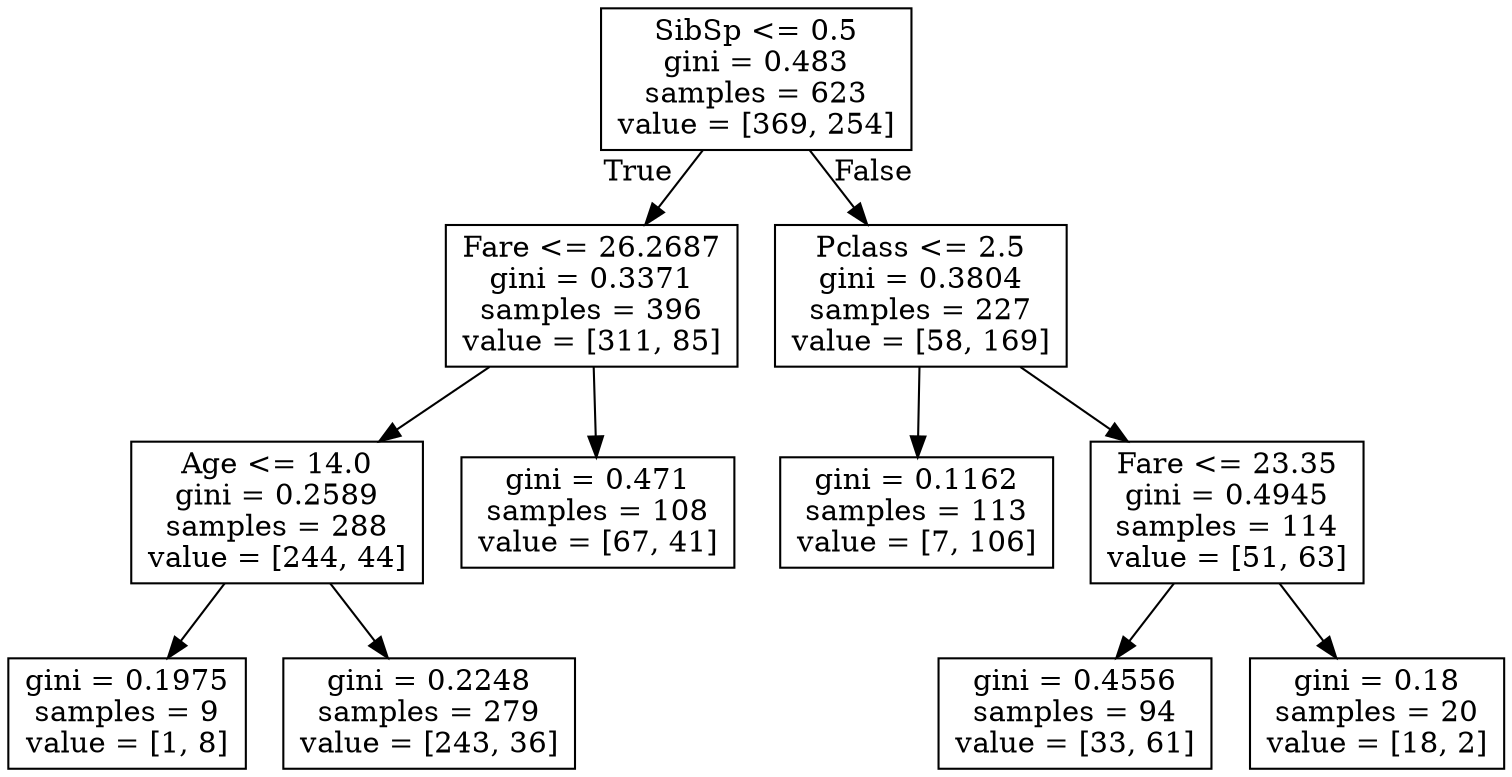 digraph Tree {
node [shape=box] ;
0 [label="SibSp <= 0.5\ngini = 0.483\nsamples = 623\nvalue = [369, 254]"] ;
1 [label="Fare <= 26.2687\ngini = 0.3371\nsamples = 396\nvalue = [311, 85]"] ;
0 -> 1 [labeldistance=2.5, labelangle=45, headlabel="True"] ;
7 [label="Age <= 14.0\ngini = 0.2589\nsamples = 288\nvalue = [244, 44]"] ;
1 -> 7 ;
9 [label="gini = 0.1975\nsamples = 9\nvalue = [1, 8]"] ;
7 -> 9 ;
10 [label="gini = 0.2248\nsamples = 279\nvalue = [243, 36]"] ;
7 -> 10 ;
8 [label="gini = 0.471\nsamples = 108\nvalue = [67, 41]"] ;
1 -> 8 ;
2 [label="Pclass <= 2.5\ngini = 0.3804\nsamples = 227\nvalue = [58, 169]"] ;
0 -> 2 [labeldistance=2.5, labelangle=-45, headlabel="False"] ;
3 [label="gini = 0.1162\nsamples = 113\nvalue = [7, 106]"] ;
2 -> 3 ;
4 [label="Fare <= 23.35\ngini = 0.4945\nsamples = 114\nvalue = [51, 63]"] ;
2 -> 4 ;
5 [label="gini = 0.4556\nsamples = 94\nvalue = [33, 61]"] ;
4 -> 5 ;
6 [label="gini = 0.18\nsamples = 20\nvalue = [18, 2]"] ;
4 -> 6 ;
}